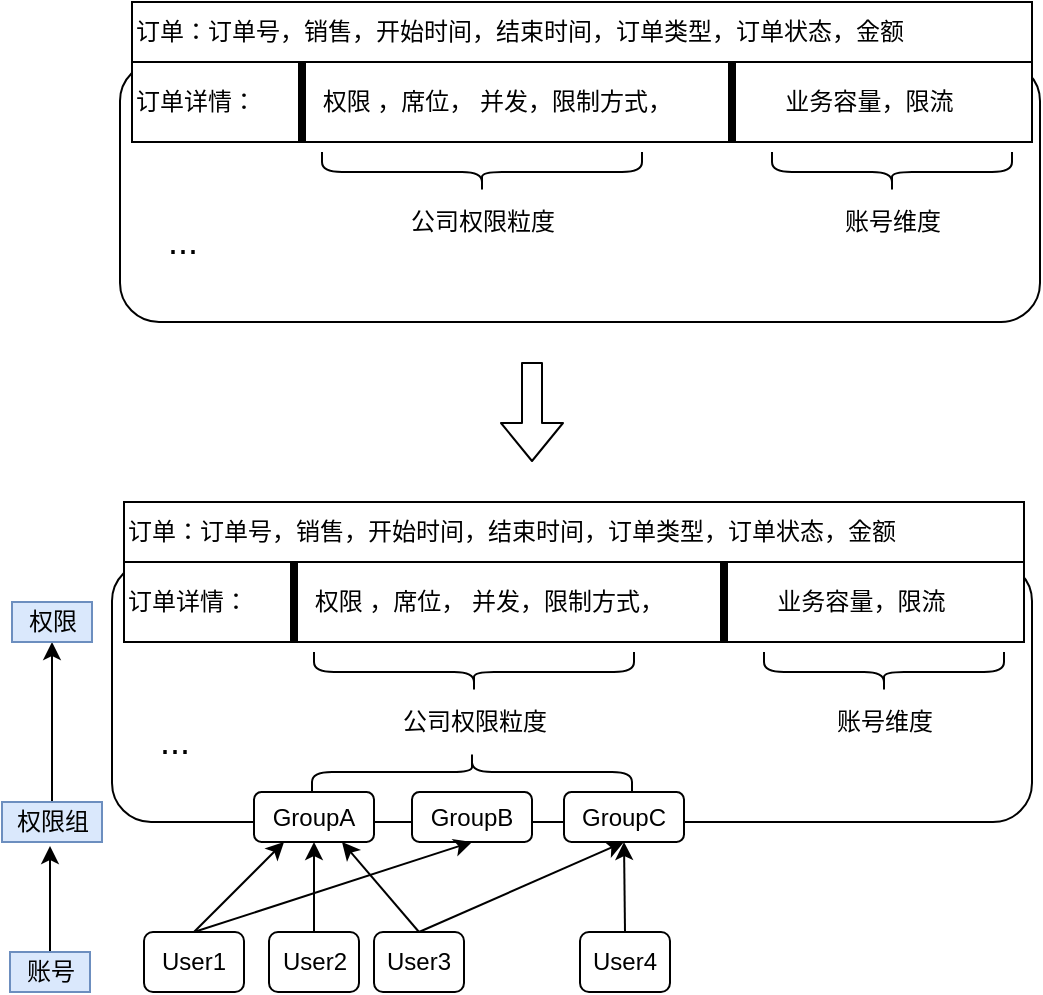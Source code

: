 <mxfile version="14.9.3" type="github">
  <diagram id="jyKsRtJLC4dHZMQDDO31" name="Page-1">
    <mxGraphModel dx="1186" dy="773" grid="1" gridSize="10" guides="1" tooltips="1" connect="1" arrows="1" fold="1" page="1" pageScale="1" pageWidth="827" pageHeight="1169" math="0" shadow="0">
      <root>
        <mxCell id="0" />
        <mxCell id="1" parent="0" />
        <mxCell id="y9kGSjvzgU_5oGfIcrcd-1" value="" style="rounded=1;whiteSpace=wrap;html=1;" vertex="1" parent="1">
          <mxGeometry x="184" y="280" width="460" height="130" as="geometry" />
        </mxCell>
        <mxCell id="y9kGSjvzgU_5oGfIcrcd-2" value="订单：订单号，销售，开始时间，结束时间，订单类型，订单状态，金额" style="rounded=0;whiteSpace=wrap;html=1;align=left;" vertex="1" parent="1">
          <mxGeometry x="190" y="250" width="450" height="30" as="geometry" />
        </mxCell>
        <mxCell id="y9kGSjvzgU_5oGfIcrcd-3" value="订单详情：&amp;nbsp; &amp;nbsp; &amp;nbsp; &amp;nbsp; &amp;nbsp; 权限 ，席位， 并发，限制方式，&amp;nbsp; &amp;nbsp; &amp;nbsp; &amp;nbsp; &amp;nbsp; &amp;nbsp; &amp;nbsp; &amp;nbsp; &amp;nbsp;业务容量，限流" style="rounded=0;whiteSpace=wrap;html=1;align=left;" vertex="1" parent="1">
          <mxGeometry x="190" y="280" width="450" height="40" as="geometry" />
        </mxCell>
        <mxCell id="y9kGSjvzgU_5oGfIcrcd-4" value="" style="shape=curlyBracket;whiteSpace=wrap;html=1;rounded=1;rotation=-90;" vertex="1" parent="1">
          <mxGeometry x="355" y="255" width="20" height="160" as="geometry" />
        </mxCell>
        <mxCell id="y9kGSjvzgU_5oGfIcrcd-5" value="&lt;font style=&quot;font-size: 18px&quot;&gt;...&lt;/font&gt;" style="text;html=1;align=center;verticalAlign=middle;resizable=0;points=[];autosize=1;strokeColor=none;" vertex="1" parent="1">
          <mxGeometry x="200" y="360" width="30" height="20" as="geometry" />
        </mxCell>
        <mxCell id="y9kGSjvzgU_5oGfIcrcd-6" value="公司权限粒度" style="text;html=1;align=center;verticalAlign=middle;resizable=0;points=[];autosize=1;strokeColor=none;" vertex="1" parent="1">
          <mxGeometry x="320" y="350" width="90" height="20" as="geometry" />
        </mxCell>
        <mxCell id="y9kGSjvzgU_5oGfIcrcd-7" value="" style="shape=curlyBracket;whiteSpace=wrap;html=1;rounded=1;rotation=-90;" vertex="1" parent="1">
          <mxGeometry x="560" y="275" width="20" height="120" as="geometry" />
        </mxCell>
        <mxCell id="y9kGSjvzgU_5oGfIcrcd-8" value="账号维度" style="text;html=1;align=center;verticalAlign=middle;resizable=0;points=[];autosize=1;strokeColor=none;" vertex="1" parent="1">
          <mxGeometry x="540" y="350" width="60" height="20" as="geometry" />
        </mxCell>
        <mxCell id="y9kGSjvzgU_5oGfIcrcd-9" value="" style="line;strokeWidth=4;html=1;perimeter=backbonePerimeter;points=[];outlineConnect=0;rotation=90;" vertex="1" parent="1">
          <mxGeometry x="255" y="295" width="40" height="10" as="geometry" />
        </mxCell>
        <mxCell id="y9kGSjvzgU_5oGfIcrcd-10" value="" style="line;strokeWidth=4;html=1;perimeter=backbonePerimeter;points=[];outlineConnect=0;rotation=90;" vertex="1" parent="1">
          <mxGeometry x="470" y="295" width="40" height="10" as="geometry" />
        </mxCell>
        <mxCell id="y9kGSjvzgU_5oGfIcrcd-11" value="" style="shape=flexArrow;endArrow=classic;html=1;" edge="1" parent="1">
          <mxGeometry width="50" height="50" relative="1" as="geometry">
            <mxPoint x="390" y="430" as="sourcePoint" />
            <mxPoint x="390" y="480" as="targetPoint" />
          </mxGeometry>
        </mxCell>
        <mxCell id="y9kGSjvzgU_5oGfIcrcd-12" value="" style="rounded=1;whiteSpace=wrap;html=1;" vertex="1" parent="1">
          <mxGeometry x="180" y="530" width="460" height="130" as="geometry" />
        </mxCell>
        <mxCell id="y9kGSjvzgU_5oGfIcrcd-13" value="订单：订单号，销售，开始时间，结束时间，订单类型，订单状态，金额" style="rounded=0;whiteSpace=wrap;html=1;align=left;" vertex="1" parent="1">
          <mxGeometry x="186" y="500" width="450" height="30" as="geometry" />
        </mxCell>
        <mxCell id="y9kGSjvzgU_5oGfIcrcd-14" value="订单详情：&amp;nbsp; &amp;nbsp; &amp;nbsp; &amp;nbsp; &amp;nbsp; 权限 ，席位， 并发，限制方式，&amp;nbsp; &amp;nbsp; &amp;nbsp; &amp;nbsp; &amp;nbsp; &amp;nbsp; &amp;nbsp; &amp;nbsp; &amp;nbsp;业务容量，限流" style="rounded=0;whiteSpace=wrap;html=1;align=left;" vertex="1" parent="1">
          <mxGeometry x="186" y="530" width="450" height="40" as="geometry" />
        </mxCell>
        <mxCell id="y9kGSjvzgU_5oGfIcrcd-15" value="" style="shape=curlyBracket;whiteSpace=wrap;html=1;rounded=1;rotation=-90;" vertex="1" parent="1">
          <mxGeometry x="351" y="505" width="20" height="160" as="geometry" />
        </mxCell>
        <mxCell id="y9kGSjvzgU_5oGfIcrcd-16" value="&lt;font style=&quot;font-size: 18px&quot;&gt;...&lt;/font&gt;" style="text;html=1;align=center;verticalAlign=middle;resizable=0;points=[];autosize=1;strokeColor=none;" vertex="1" parent="1">
          <mxGeometry x="196" y="610" width="30" height="20" as="geometry" />
        </mxCell>
        <mxCell id="y9kGSjvzgU_5oGfIcrcd-17" value="公司权限粒度" style="text;html=1;align=center;verticalAlign=middle;resizable=0;points=[];autosize=1;strokeColor=none;" vertex="1" parent="1">
          <mxGeometry x="316" y="600" width="90" height="20" as="geometry" />
        </mxCell>
        <mxCell id="y9kGSjvzgU_5oGfIcrcd-18" value="" style="shape=curlyBracket;whiteSpace=wrap;html=1;rounded=1;rotation=-90;" vertex="1" parent="1">
          <mxGeometry x="556" y="525" width="20" height="120" as="geometry" />
        </mxCell>
        <mxCell id="y9kGSjvzgU_5oGfIcrcd-19" value="账号维度" style="text;html=1;align=center;verticalAlign=middle;resizable=0;points=[];autosize=1;strokeColor=none;" vertex="1" parent="1">
          <mxGeometry x="536" y="600" width="60" height="20" as="geometry" />
        </mxCell>
        <mxCell id="y9kGSjvzgU_5oGfIcrcd-20" value="" style="line;strokeWidth=4;html=1;perimeter=backbonePerimeter;points=[];outlineConnect=0;rotation=90;" vertex="1" parent="1">
          <mxGeometry x="251" y="545" width="40" height="10" as="geometry" />
        </mxCell>
        <mxCell id="y9kGSjvzgU_5oGfIcrcd-21" value="" style="line;strokeWidth=4;html=1;perimeter=backbonePerimeter;points=[];outlineConnect=0;rotation=90;" vertex="1" parent="1">
          <mxGeometry x="466" y="545" width="40" height="10" as="geometry" />
        </mxCell>
        <mxCell id="y9kGSjvzgU_5oGfIcrcd-23" value="" style="shape=curlyBracket;whiteSpace=wrap;html=1;rounded=1;rotation=90;" vertex="1" parent="1">
          <mxGeometry x="350" y="555" width="20" height="160" as="geometry" />
        </mxCell>
        <mxCell id="y9kGSjvzgU_5oGfIcrcd-24" value="GroupA" style="rounded=1;whiteSpace=wrap;html=1;" vertex="1" parent="1">
          <mxGeometry x="251" y="645" width="60" height="25" as="geometry" />
        </mxCell>
        <mxCell id="y9kGSjvzgU_5oGfIcrcd-25" value="GroupB" style="rounded=1;whiteSpace=wrap;html=1;" vertex="1" parent="1">
          <mxGeometry x="330" y="645" width="60" height="25" as="geometry" />
        </mxCell>
        <mxCell id="y9kGSjvzgU_5oGfIcrcd-26" value="GroupC" style="rounded=1;whiteSpace=wrap;html=1;" vertex="1" parent="1">
          <mxGeometry x="406" y="645" width="60" height="25" as="geometry" />
        </mxCell>
        <mxCell id="y9kGSjvzgU_5oGfIcrcd-27" value="User1" style="rounded=1;whiteSpace=wrap;html=1;" vertex="1" parent="1">
          <mxGeometry x="196" y="715" width="50" height="30" as="geometry" />
        </mxCell>
        <mxCell id="y9kGSjvzgU_5oGfIcrcd-28" value="" style="endArrow=classic;html=1;exitX=0.5;exitY=0;exitDx=0;exitDy=0;entryX=0.25;entryY=1;entryDx=0;entryDy=0;" edge="1" parent="1" source="y9kGSjvzgU_5oGfIcrcd-27" target="y9kGSjvzgU_5oGfIcrcd-24">
          <mxGeometry width="50" height="50" relative="1" as="geometry">
            <mxPoint x="180" y="730" as="sourcePoint" />
            <mxPoint x="230" y="680" as="targetPoint" />
          </mxGeometry>
        </mxCell>
        <mxCell id="y9kGSjvzgU_5oGfIcrcd-30" value="" style="edgeStyle=orthogonalEdgeStyle;rounded=0;orthogonalLoop=1;jettySize=auto;html=1;" edge="1" parent="1" source="y9kGSjvzgU_5oGfIcrcd-29" target="y9kGSjvzgU_5oGfIcrcd-24">
          <mxGeometry relative="1" as="geometry" />
        </mxCell>
        <mxCell id="y9kGSjvzgU_5oGfIcrcd-29" value="User2" style="rounded=1;whiteSpace=wrap;html=1;" vertex="1" parent="1">
          <mxGeometry x="258.5" y="715" width="45" height="30" as="geometry" />
        </mxCell>
        <mxCell id="y9kGSjvzgU_5oGfIcrcd-31" value="User3" style="rounded=1;whiteSpace=wrap;html=1;" vertex="1" parent="1">
          <mxGeometry x="311" y="715" width="45" height="30" as="geometry" />
        </mxCell>
        <mxCell id="y9kGSjvzgU_5oGfIcrcd-33" value="" style="endArrow=classic;html=1;exitX=0.5;exitY=0;exitDx=0;exitDy=0;" edge="1" parent="1" source="y9kGSjvzgU_5oGfIcrcd-31">
          <mxGeometry width="50" height="50" relative="1" as="geometry">
            <mxPoint x="326" y="715" as="sourcePoint" />
            <mxPoint x="295" y="670" as="targetPoint" />
          </mxGeometry>
        </mxCell>
        <mxCell id="y9kGSjvzgU_5oGfIcrcd-34" value="" style="endArrow=classic;html=1;exitX=0.5;exitY=0;exitDx=0;exitDy=0;entryX=0.5;entryY=1;entryDx=0;entryDy=0;" edge="1" parent="1" source="y9kGSjvzgU_5oGfIcrcd-27" target="y9kGSjvzgU_5oGfIcrcd-25">
          <mxGeometry width="50" height="50" relative="1" as="geometry">
            <mxPoint x="231" y="725" as="sourcePoint" />
            <mxPoint x="276" y="680" as="targetPoint" />
          </mxGeometry>
        </mxCell>
        <mxCell id="y9kGSjvzgU_5oGfIcrcd-35" value="User4" style="rounded=1;whiteSpace=wrap;html=1;" vertex="1" parent="1">
          <mxGeometry x="414" y="715" width="45" height="30" as="geometry" />
        </mxCell>
        <mxCell id="y9kGSjvzgU_5oGfIcrcd-36" value="" style="endArrow=classic;html=1;exitX=0.5;exitY=0;exitDx=0;exitDy=0;entryX=0.5;entryY=1;entryDx=0;entryDy=0;" edge="1" parent="1" source="y9kGSjvzgU_5oGfIcrcd-35" target="y9kGSjvzgU_5oGfIcrcd-26">
          <mxGeometry width="50" height="50" relative="1" as="geometry">
            <mxPoint x="444.5" y="715" as="sourcePoint" />
            <mxPoint x="406" y="670" as="targetPoint" />
          </mxGeometry>
        </mxCell>
        <mxCell id="y9kGSjvzgU_5oGfIcrcd-37" value="" style="endArrow=classic;html=1;exitX=0.5;exitY=0;exitDx=0;exitDy=0;entryX=0.5;entryY=1;entryDx=0;entryDy=0;" edge="1" parent="1" source="y9kGSjvzgU_5oGfIcrcd-31" target="y9kGSjvzgU_5oGfIcrcd-26">
          <mxGeometry width="50" height="50" relative="1" as="geometry">
            <mxPoint x="343.5" y="725" as="sourcePoint" />
            <mxPoint x="305" y="680" as="targetPoint" />
          </mxGeometry>
        </mxCell>
        <mxCell id="y9kGSjvzgU_5oGfIcrcd-41" style="edgeStyle=orthogonalEdgeStyle;rounded=0;orthogonalLoop=1;jettySize=auto;html=1;entryX=0.48;entryY=1.1;entryDx=0;entryDy=0;entryPerimeter=0;" edge="1" parent="1" source="y9kGSjvzgU_5oGfIcrcd-38" target="y9kGSjvzgU_5oGfIcrcd-39">
          <mxGeometry relative="1" as="geometry" />
        </mxCell>
        <mxCell id="y9kGSjvzgU_5oGfIcrcd-38" value="账号" style="text;html=1;align=center;verticalAlign=middle;resizable=0;points=[];autosize=1;strokeColor=#6c8ebf;fillColor=#dae8fc;" vertex="1" parent="1">
          <mxGeometry x="129" y="725" width="40" height="20" as="geometry" />
        </mxCell>
        <mxCell id="y9kGSjvzgU_5oGfIcrcd-44" style="edgeStyle=orthogonalEdgeStyle;rounded=0;orthogonalLoop=1;jettySize=auto;html=1;" edge="1" parent="1" source="y9kGSjvzgU_5oGfIcrcd-39">
          <mxGeometry relative="1" as="geometry">
            <mxPoint x="150" y="570" as="targetPoint" />
          </mxGeometry>
        </mxCell>
        <mxCell id="y9kGSjvzgU_5oGfIcrcd-39" value="权限组" style="text;html=1;align=center;verticalAlign=middle;resizable=0;points=[];autosize=1;strokeColor=#6c8ebf;fillColor=#dae8fc;" vertex="1" parent="1">
          <mxGeometry x="125" y="650" width="50" height="20" as="geometry" />
        </mxCell>
        <mxCell id="y9kGSjvzgU_5oGfIcrcd-40" value="权限" style="text;html=1;align=center;verticalAlign=middle;resizable=0;points=[];autosize=1;strokeColor=#6c8ebf;fillColor=#dae8fc;" vertex="1" parent="1">
          <mxGeometry x="130" y="550" width="40" height="20" as="geometry" />
        </mxCell>
      </root>
    </mxGraphModel>
  </diagram>
</mxfile>
